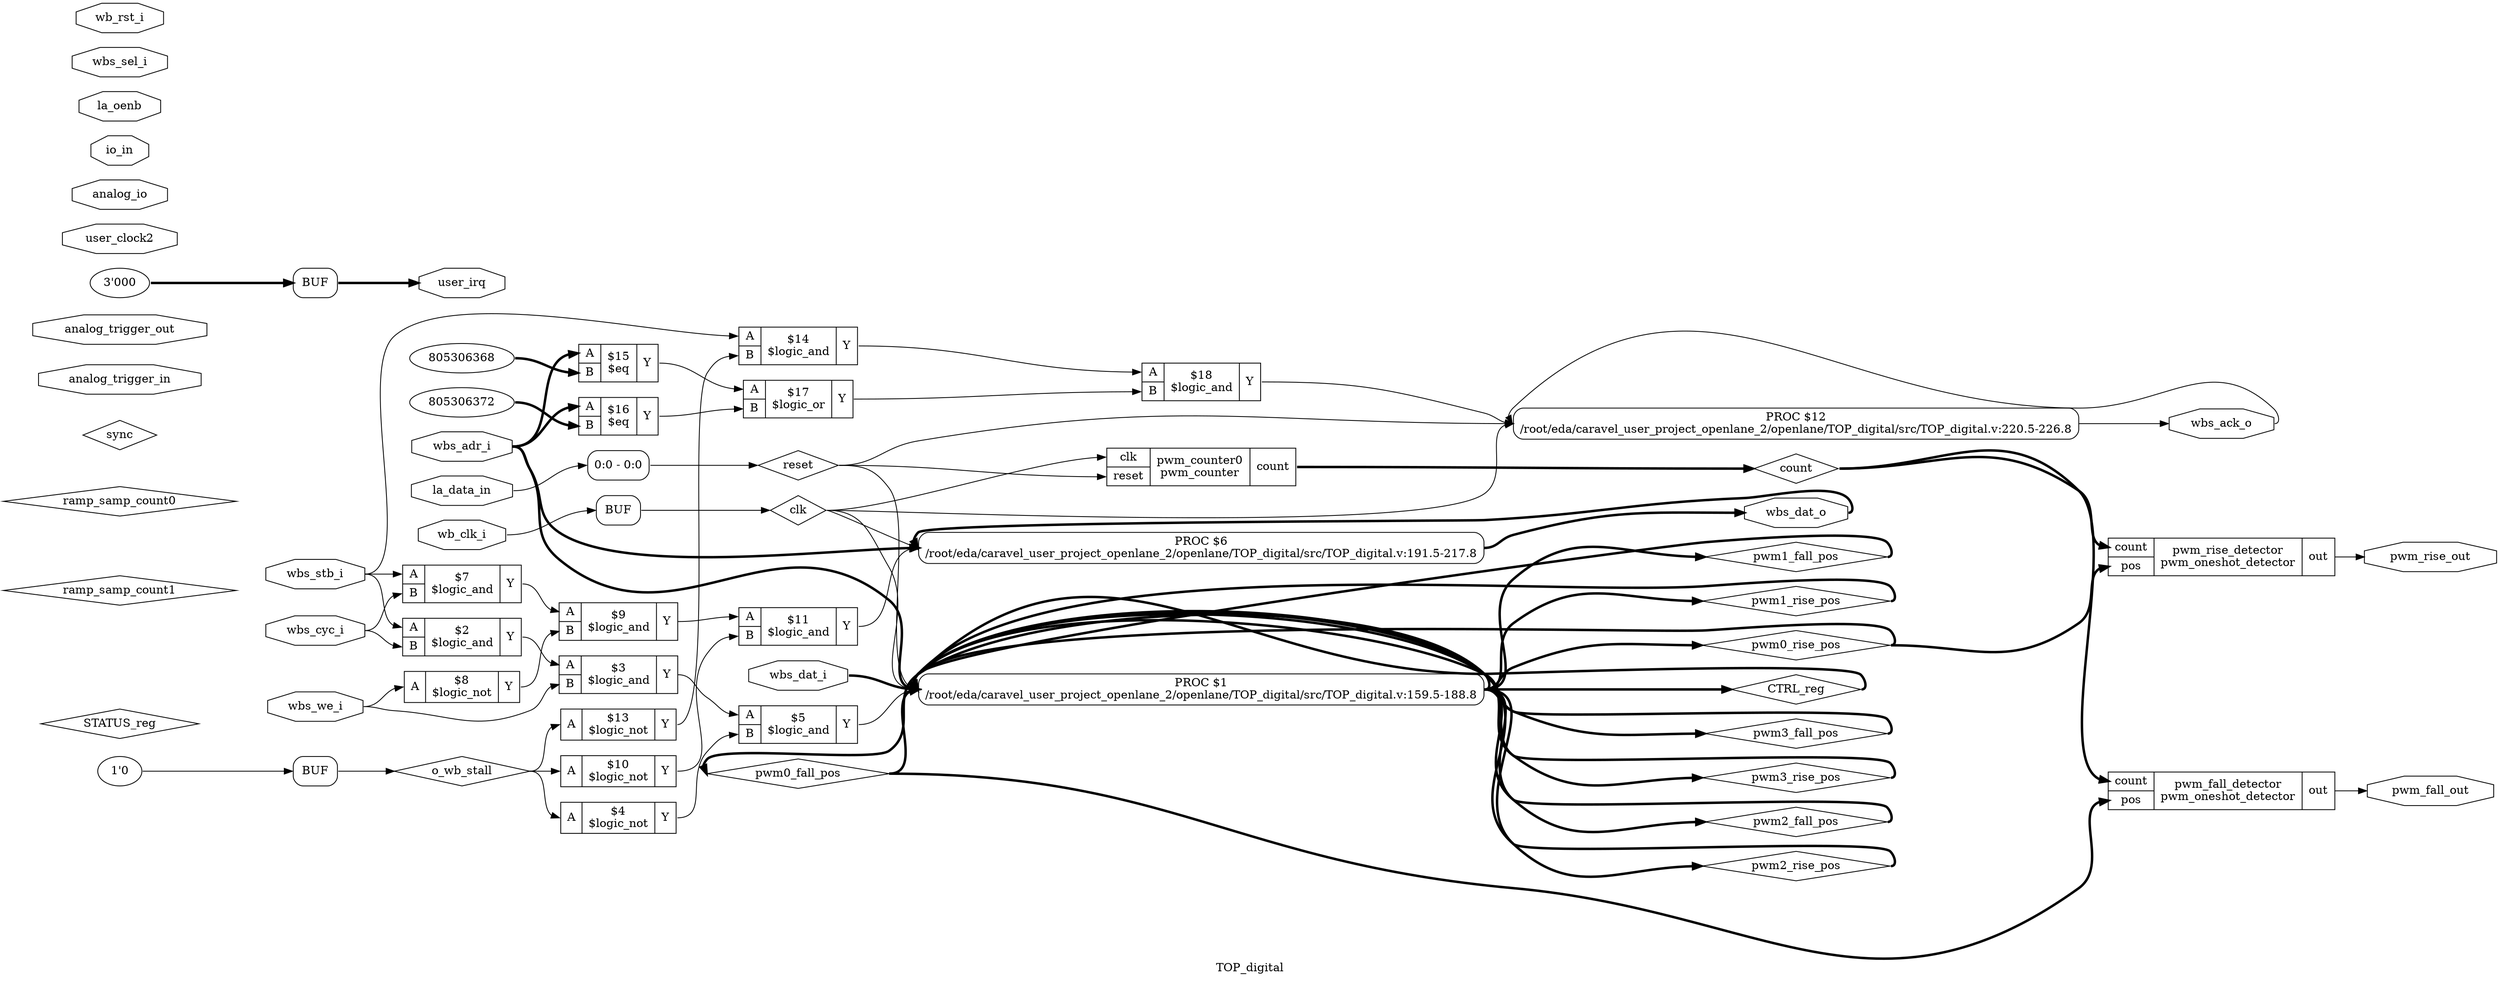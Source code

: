 digraph "TOP_digital" {
label="TOP_digital";
rankdir="LR";
remincross=true;
n27 [ shape=diamond, label="count", color="black", fontcolor="black" ];
n28 [ shape=diamond, label="o_wb_stall", color="black", fontcolor="black" ];
n29 [ shape=diamond, label="CTRL_reg", color="black", fontcolor="black" ];
n30 [ shape=diamond, label="STATUS_reg", color="black", fontcolor="black" ];
n31 [ shape=diamond, label="ramp_samp_count1", color="black", fontcolor="black" ];
n32 [ shape=diamond, label="ramp_samp_count0", color="black", fontcolor="black" ];
n33 [ shape=diamond, label="pwm3_fall_pos", color="black", fontcolor="black" ];
n34 [ shape=diamond, label="pwm3_rise_pos", color="black", fontcolor="black" ];
n35 [ shape=diamond, label="pwm2_fall_pos", color="black", fontcolor="black" ];
n36 [ shape=diamond, label="pwm2_rise_pos", color="black", fontcolor="black" ];
n37 [ shape=diamond, label="pwm1_fall_pos", color="black", fontcolor="black" ];
n38 [ shape=diamond, label="pwm1_rise_pos", color="black", fontcolor="black" ];
n39 [ shape=diamond, label="pwm0_fall_pos", color="black", fontcolor="black" ];
n40 [ shape=diamond, label="pwm0_rise_pos", color="black", fontcolor="black" ];
n41 [ shape=diamond, label="sync", color="black", fontcolor="black" ];
n42 [ shape=diamond, label="clk", color="black", fontcolor="black" ];
n43 [ shape=diamond, label="reset", color="black", fontcolor="black" ];
n44 [ shape=octagon, label="pwm_fall_out", color="black", fontcolor="black" ];
n45 [ shape=octagon, label="pwm_rise_out", color="black", fontcolor="black" ];
n46 [ shape=octagon, label="analog_trigger_in", color="black", fontcolor="black" ];
n47 [ shape=octagon, label="analog_trigger_out", color="black", fontcolor="black" ];
n48 [ shape=octagon, label="user_irq", color="black", fontcolor="black" ];
n49 [ shape=octagon, label="user_clock2", color="black", fontcolor="black" ];
n50 [ shape=octagon, label="analog_io", color="black", fontcolor="black" ];
n51 [ shape=octagon, label="io_in", color="black", fontcolor="black" ];
n52 [ shape=octagon, label="la_oenb", color="black", fontcolor="black" ];
n53 [ shape=octagon, label="la_data_in", color="black", fontcolor="black" ];
n54 [ shape=octagon, label="wbs_dat_o", color="black", fontcolor="black" ];
n55 [ shape=octagon, label="wbs_ack_o", color="black", fontcolor="black" ];
n56 [ shape=octagon, label="wbs_adr_i", color="black", fontcolor="black" ];
n57 [ shape=octagon, label="wbs_dat_i", color="black", fontcolor="black" ];
n58 [ shape=octagon, label="wbs_sel_i", color="black", fontcolor="black" ];
n59 [ shape=octagon, label="wbs_we_i", color="black", fontcolor="black" ];
n60 [ shape=octagon, label="wbs_cyc_i", color="black", fontcolor="black" ];
n61 [ shape=octagon, label="wbs_stb_i", color="black", fontcolor="black" ];
n62 [ shape=octagon, label="wb_rst_i", color="black", fontcolor="black" ];
n63 [ shape=octagon, label="wb_clk_i", color="black", fontcolor="black" ];
c66 [ shape=record, label="{{<p27> count|<p64> pos}|pwm_fall_detector\npwm_oneshot_detector|{<p65> out}}",  ];
c67 [ shape=record, label="{{<p27> count|<p64> pos}|pwm_rise_detector\npwm_oneshot_detector|{<p65> out}}",  ];
c68 [ shape=record, label="{{<p42> clk|<p43> reset}|pwm_counter0\npwm_counter|{<p27> count}}",  ];
c72 [ shape=record, label="{{<p69> A|<p70> B}|$18\n$logic_and|{<p71> Y}}",  ];
c73 [ shape=record, label="{{<p69> A|<p70> B}|$17\n$logic_or|{<p71> Y}}",  ];
v0 [ label="805306372" ];
c74 [ shape=record, label="{{<p69> A|<p70> B}|$16\n$eq|{<p71> Y}}",  ];
v1 [ label="805306368" ];
c75 [ shape=record, label="{{<p69> A|<p70> B}|$15\n$eq|{<p71> Y}}",  ];
c76 [ shape=record, label="{{<p69> A|<p70> B}|$14\n$logic_and|{<p71> Y}}",  ];
c77 [ shape=record, label="{{<p69> A}|$13\n$logic_not|{<p71> Y}}",  ];
c78 [ shape=record, label="{{<p69> A|<p70> B}|$11\n$logic_and|{<p71> Y}}",  ];
c79 [ shape=record, label="{{<p69> A}|$10\n$logic_not|{<p71> Y}}",  ];
c80 [ shape=record, label="{{<p69> A|<p70> B}|$9\n$logic_and|{<p71> Y}}",  ];
c81 [ shape=record, label="{{<p69> A}|$8\n$logic_not|{<p71> Y}}",  ];
c82 [ shape=record, label="{{<p69> A|<p70> B}|$7\n$logic_and|{<p71> Y}}",  ];
c83 [ shape=record, label="{{<p69> A|<p70> B}|$5\n$logic_and|{<p71> Y}}",  ];
c84 [ shape=record, label="{{<p69> A}|$4\n$logic_not|{<p71> Y}}",  ];
c85 [ shape=record, label="{{<p69> A|<p70> B}|$3\n$logic_and|{<p71> Y}}",  ];
c86 [ shape=record, label="{{<p69> A|<p70> B}|$2\n$logic_and|{<p71> Y}}",  ];
p2 [shape=box, style=rounded, label="PROC $12\n/root/eda/caravel_user_project_openlane_2/openlane/TOP_digital/src/TOP_digital.v:220.5-226.8"];
p3 [shape=box, style=rounded, label="PROC $6\n/root/eda/caravel_user_project_openlane_2/openlane/TOP_digital/src/TOP_digital.v:191.5-217.8"];
p4 [shape=box, style=rounded, label="PROC $1\n/root/eda/caravel_user_project_openlane_2/openlane/TOP_digital/src/TOP_digital.v:159.5-188.8"];
x5 [ shape=record, style=rounded, label="<s0> 0:0 - 0:0 ", color="black", fontcolor="black" ];
v6 [ label="3'000" ];
x7 [shape=box, style=rounded, label="BUF", ];
x8 [shape=box, style=rounded, label="BUF", ];
v9 [ label="1'0" ];
x10 [shape=box, style=rounded, label="BUF", ];
c72:p71:e -> p2:w [color="black", fontcolor="black", label=""];
c80:p71:e -> c78:p69:w [color="black", fontcolor="black", label=""];
c81:p71:e -> c80:p70:w [color="black", fontcolor="black", label=""];
c82:p71:e -> c80:p69:w [color="black", fontcolor="black", label=""];
c83:p71:e -> p4:w [color="black", fontcolor="black", label=""];
c84:p71:e -> c83:p70:w [color="black", fontcolor="black", label=""];
c85:p71:e -> c83:p69:w [color="black", fontcolor="black", label=""];
c86:p71:e -> c85:p69:w [color="black", fontcolor="black", label=""];
c73:p71:e -> c72:p70:w [color="black", fontcolor="black", label=""];
c68:p27:e -> n27:w [color="black", fontcolor="black", style="setlinewidth(3)", label=""];
n27:e -> c66:p27:w [color="black", fontcolor="black", style="setlinewidth(3)", label=""];
n27:e -> c67:p27:w [color="black", fontcolor="black", style="setlinewidth(3)", label=""];
x10:e -> n28:w [color="black", fontcolor="black", label=""];
n28:e -> c77:p69:w [color="black", fontcolor="black", label=""];
n28:e -> c79:p69:w [color="black", fontcolor="black", label=""];
n28:e -> c84:p69:w [color="black", fontcolor="black", label=""];
p4:e -> n29:w [color="black", fontcolor="black", style="setlinewidth(3)", label=""];
n29:e -> p4:w [color="black", fontcolor="black", style="setlinewidth(3)", label=""];
c74:p71:e -> c73:p70:w [color="black", fontcolor="black", label=""];
p4:e -> n33:w [color="black", fontcolor="black", style="setlinewidth(3)", label=""];
n33:e -> p4:w [color="black", fontcolor="black", style="setlinewidth(3)", label=""];
p4:e -> n34:w [color="black", fontcolor="black", style="setlinewidth(3)", label=""];
n34:e -> p4:w [color="black", fontcolor="black", style="setlinewidth(3)", label=""];
p4:e -> n35:w [color="black", fontcolor="black", style="setlinewidth(3)", label=""];
n35:e -> p4:w [color="black", fontcolor="black", style="setlinewidth(3)", label=""];
p4:e -> n36:w [color="black", fontcolor="black", style="setlinewidth(3)", label=""];
n36:e -> p4:w [color="black", fontcolor="black", style="setlinewidth(3)", label=""];
p4:e -> n37:w [color="black", fontcolor="black", style="setlinewidth(3)", label=""];
n37:e -> p4:w [color="black", fontcolor="black", style="setlinewidth(3)", label=""];
p4:e -> n38:w [color="black", fontcolor="black", style="setlinewidth(3)", label=""];
n38:e -> p4:w [color="black", fontcolor="black", style="setlinewidth(3)", label=""];
p4:e -> n39:w [color="black", fontcolor="black", style="setlinewidth(3)", label=""];
n39:e -> c66:p64:w [color="black", fontcolor="black", style="setlinewidth(3)", label=""];
n39:e -> p4:w [color="black", fontcolor="black", style="setlinewidth(3)", label=""];
c75:p71:e -> c73:p69:w [color="black", fontcolor="black", label=""];
p4:e -> n40:w [color="black", fontcolor="black", style="setlinewidth(3)", label=""];
n40:e -> c67:p64:w [color="black", fontcolor="black", style="setlinewidth(3)", label=""];
n40:e -> p4:w [color="black", fontcolor="black", style="setlinewidth(3)", label=""];
x8:e -> n42:w [color="black", fontcolor="black", label=""];
n42:e -> c68:p42:w [color="black", fontcolor="black", label=""];
n42:e -> p2:w [color="black", fontcolor="black", label=""];
n42:e -> p3:w [color="black", fontcolor="black", label=""];
n42:e -> p4:w [color="black", fontcolor="black", label=""];
x5:e -> n43:w [color="black", fontcolor="black", label=""];
n43:e -> c68:p43:w [color="black", fontcolor="black", label=""];
n43:e -> p2:w [color="black", fontcolor="black", label=""];
n43:e -> p4:w [color="black", fontcolor="black", label=""];
c66:p65:e -> n44:w [color="black", fontcolor="black", label=""];
c67:p65:e -> n45:w [color="black", fontcolor="black", label=""];
x7:e -> n48:w [color="black", fontcolor="black", style="setlinewidth(3)", label=""];
c76:p71:e -> c72:p69:w [color="black", fontcolor="black", label=""];
n53:e -> x5:s0:w [color="black", fontcolor="black", label=""];
p3:e -> n54:w [color="black", fontcolor="black", style="setlinewidth(3)", label=""];
n54:e -> p3:w [color="black", fontcolor="black", style="setlinewidth(3)", label=""];
p2:e -> n55:w [color="black", fontcolor="black", label=""];
n55:e -> p2:w [color="black", fontcolor="black", label=""];
n56:e -> c74:p69:w [color="black", fontcolor="black", style="setlinewidth(3)", label=""];
n56:e -> c75:p69:w [color="black", fontcolor="black", style="setlinewidth(3)", label=""];
n56:e -> p3:w [color="black", fontcolor="black", style="setlinewidth(3)", label=""];
n56:e -> p4:w [color="black", fontcolor="black", style="setlinewidth(3)", label=""];
n57:e -> p4:w [color="black", fontcolor="black", style="setlinewidth(3)", label=""];
n59:e -> c81:p69:w [color="black", fontcolor="black", label=""];
n59:e -> c85:p70:w [color="black", fontcolor="black", label=""];
c77:p71:e -> c76:p70:w [color="black", fontcolor="black", label=""];
n60:e -> c82:p70:w [color="black", fontcolor="black", label=""];
n60:e -> c86:p70:w [color="black", fontcolor="black", label=""];
n61:e -> c76:p69:w [color="black", fontcolor="black", label=""];
n61:e -> c82:p69:w [color="black", fontcolor="black", label=""];
n61:e -> c86:p69:w [color="black", fontcolor="black", label=""];
n63:e -> x8:w [color="black", fontcolor="black", label=""];
c78:p71:e -> p3:w [color="black", fontcolor="black", label=""];
c79:p71:e -> c78:p70:w [color="black", fontcolor="black", label=""];
v0:e -> c74:p70:w [color="black", fontcolor="black", style="setlinewidth(3)", label=""];
v1:e -> c75:p70:w [color="black", fontcolor="black", style="setlinewidth(3)", label=""];
v6:e -> x7:w [color="black", fontcolor="black", style="setlinewidth(3)", label=""];
v9:e -> x10:w [color="black", fontcolor="black", label=""];
}
